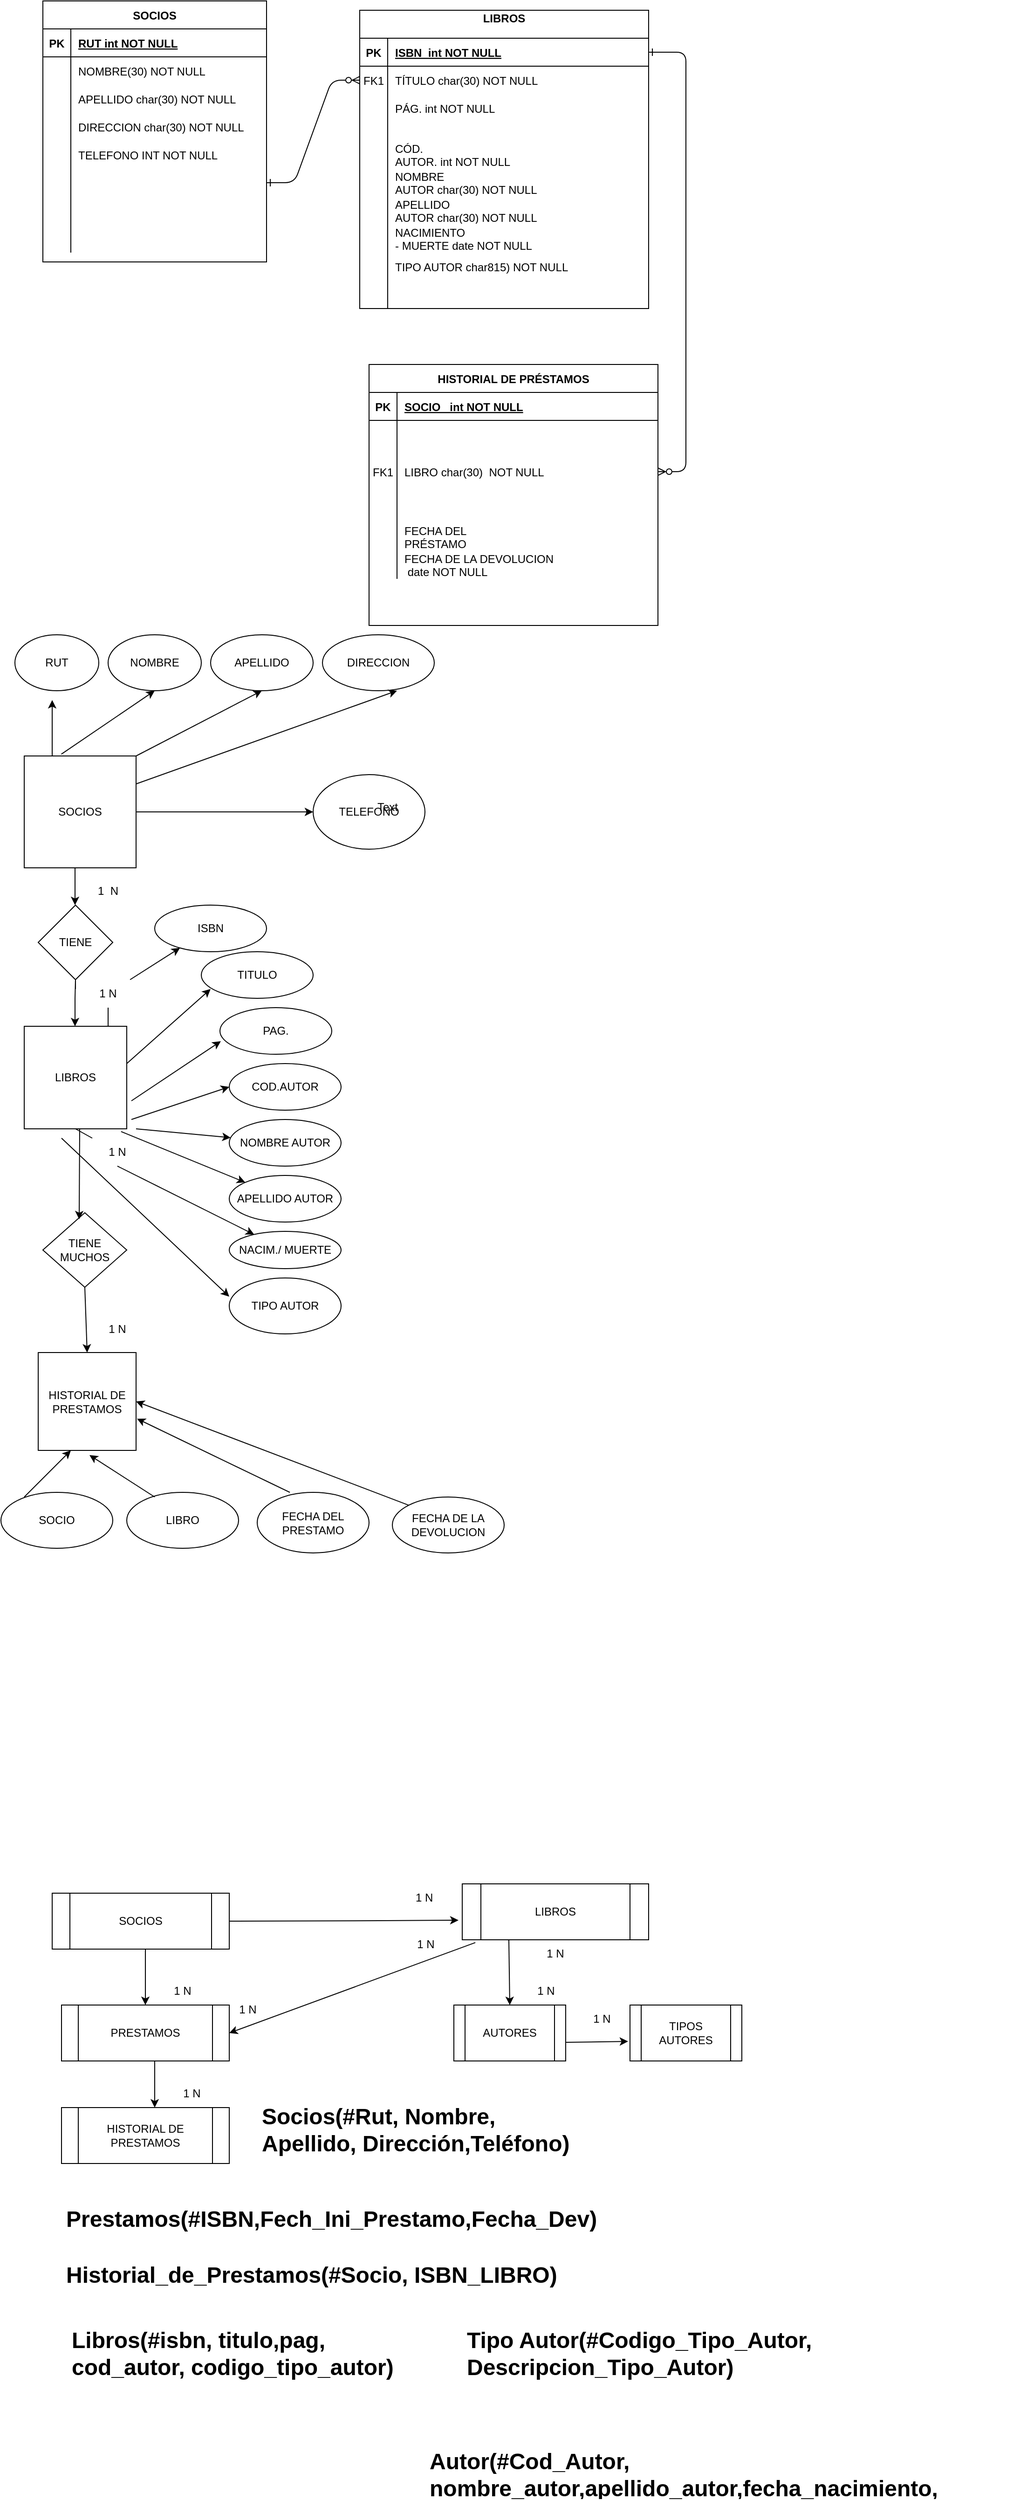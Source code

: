 <mxfile version="17.4.2" type="device"><diagram id="R2lEEEUBdFMjLlhIrx00" name="Page-1"><mxGraphModel dx="1543" dy="1863" grid="1" gridSize="10" guides="1" tooltips="1" connect="1" arrows="1" fold="1" page="1" pageScale="1" pageWidth="850" pageHeight="1100" math="0" shadow="0" extFonts="Permanent Marker^https://fonts.googleapis.com/css?family=Permanent+Marker"><root><mxCell id="0"/><mxCell id="1" parent="0"/><mxCell id="aOF4YIgBDBTHHLGX1aQ7-3" value="SOCIOS" style="whiteSpace=wrap;html=1;aspect=fixed;" parent="1" vertex="1"><mxGeometry x="30" y="740" width="120" height="120" as="geometry"/></mxCell><mxCell id="aOF4YIgBDBTHHLGX1aQ7-4" value="RUT" style="ellipse;whiteSpace=wrap;html=1;" parent="1" vertex="1"><mxGeometry x="20" y="610" width="90" height="60" as="geometry"/></mxCell><mxCell id="aOF4YIgBDBTHHLGX1aQ7-5" value="NOMBRE" style="ellipse;whiteSpace=wrap;html=1;" parent="1" vertex="1"><mxGeometry x="120" y="610" width="100" height="60" as="geometry"/></mxCell><mxCell id="aOF4YIgBDBTHHLGX1aQ7-6" value="APELLIDO" style="ellipse;whiteSpace=wrap;html=1;" parent="1" vertex="1"><mxGeometry x="230" y="610" width="110" height="60" as="geometry"/></mxCell><mxCell id="aOF4YIgBDBTHHLGX1aQ7-7" value="DIRECCION" style="ellipse;whiteSpace=wrap;html=1;" parent="1" vertex="1"><mxGeometry x="350" y="610" width="120" height="60" as="geometry"/></mxCell><mxCell id="aOF4YIgBDBTHHLGX1aQ7-9" value="" style="endArrow=classic;html=1;rounded=0;exitX=1;exitY=0.25;exitDx=0;exitDy=0;" parent="1" source="aOF4YIgBDBTHHLGX1aQ7-3" edge="1"><mxGeometry width="50" height="50" relative="1" as="geometry"><mxPoint x="300" y="790" as="sourcePoint"/><mxPoint x="430" y="670" as="targetPoint"/></mxGeometry></mxCell><mxCell id="aOF4YIgBDBTHHLGX1aQ7-15" value="" style="endArrow=classic;html=1;rounded=0;" parent="1" edge="1"><mxGeometry width="50" height="50" relative="1" as="geometry"><mxPoint x="60" y="740" as="sourcePoint"/><mxPoint x="60" y="680" as="targetPoint"/></mxGeometry></mxCell><mxCell id="aOF4YIgBDBTHHLGX1aQ7-17" value="" style="endArrow=classic;html=1;rounded=0;exitX=0.332;exitY=-0.016;exitDx=0;exitDy=0;exitPerimeter=0;" parent="1" source="aOF4YIgBDBTHHLGX1aQ7-3" edge="1"><mxGeometry width="50" height="50" relative="1" as="geometry"><mxPoint x="120" y="720" as="sourcePoint"/><mxPoint x="170" y="670" as="targetPoint"/></mxGeometry></mxCell><mxCell id="aOF4YIgBDBTHHLGX1aQ7-18" value="" style="endArrow=classic;html=1;rounded=0;entryX=0.5;entryY=1;entryDx=0;entryDy=0;exitX=1;exitY=0;exitDx=0;exitDy=0;" parent="1" source="aOF4YIgBDBTHHLGX1aQ7-3" target="aOF4YIgBDBTHHLGX1aQ7-6" edge="1"><mxGeometry width="50" height="50" relative="1" as="geometry"><mxPoint x="230" y="740" as="sourcePoint"/><mxPoint x="280" y="690" as="targetPoint"/></mxGeometry></mxCell><mxCell id="aOF4YIgBDBTHHLGX1aQ7-19" value="TELEFONO" style="ellipse;whiteSpace=wrap;html=1;" parent="1" vertex="1"><mxGeometry x="340" y="760" width="120" height="80" as="geometry"/></mxCell><mxCell id="aOF4YIgBDBTHHLGX1aQ7-20" value="" style="endArrow=classic;html=1;rounded=0;entryX=0;entryY=0.5;entryDx=0;entryDy=0;" parent="1" target="aOF4YIgBDBTHHLGX1aQ7-19" edge="1"><mxGeometry width="50" height="50" relative="1" as="geometry"><mxPoint x="150" y="800" as="sourcePoint"/><mxPoint x="200" y="750" as="targetPoint"/></mxGeometry></mxCell><mxCell id="aOF4YIgBDBTHHLGX1aQ7-21" value="LIBROS" style="whiteSpace=wrap;html=1;aspect=fixed;" parent="1" vertex="1"><mxGeometry x="30" y="1030" width="110" height="110" as="geometry"/></mxCell><mxCell id="aOF4YIgBDBTHHLGX1aQ7-30" value="ISBN" style="ellipse;whiteSpace=wrap;html=1;" parent="1" vertex="1"><mxGeometry x="170" y="900" width="120" height="50" as="geometry"/></mxCell><mxCell id="aOF4YIgBDBTHHLGX1aQ7-31" value="" style="endArrow=classic;html=1;rounded=0;startArrow=none;" parent="1" source="PlbvpCShUZhnyPVJOIJH-3" target="aOF4YIgBDBTHHLGX1aQ7-30" edge="1"><mxGeometry width="50" height="50" relative="1" as="geometry"><mxPoint x="120" y="1030" as="sourcePoint"/><mxPoint x="170" y="980" as="targetPoint"/></mxGeometry></mxCell><mxCell id="aOF4YIgBDBTHHLGX1aQ7-32" value="TITULO" style="ellipse;whiteSpace=wrap;html=1;" parent="1" vertex="1"><mxGeometry x="220" y="950" width="120" height="50" as="geometry"/></mxCell><mxCell id="aOF4YIgBDBTHHLGX1aQ7-36" value="" style="endArrow=classic;html=1;rounded=0;exitX=1;exitY=0.364;exitDx=0;exitDy=0;exitPerimeter=0;" parent="1" source="aOF4YIgBDBTHHLGX1aQ7-21" edge="1"><mxGeometry width="50" height="50" relative="1" as="geometry"><mxPoint x="150" y="1060" as="sourcePoint"/><mxPoint x="230" y="990" as="targetPoint"/></mxGeometry></mxCell><mxCell id="aOF4YIgBDBTHHLGX1aQ7-37" value="PAG." style="ellipse;whiteSpace=wrap;html=1;" parent="1" vertex="1"><mxGeometry x="240" y="1010" width="120" height="50" as="geometry"/></mxCell><mxCell id="aOF4YIgBDBTHHLGX1aQ7-39" value="" style="endArrow=classic;html=1;rounded=0;entryX=0.008;entryY=0.72;entryDx=0;entryDy=0;entryPerimeter=0;" parent="1" target="aOF4YIgBDBTHHLGX1aQ7-37" edge="1"><mxGeometry width="50" height="50" relative="1" as="geometry"><mxPoint x="145" y="1110" as="sourcePoint"/><mxPoint x="195" y="1060" as="targetPoint"/></mxGeometry></mxCell><mxCell id="aOF4YIgBDBTHHLGX1aQ7-40" value="COD.AUTOR" style="ellipse;whiteSpace=wrap;html=1;" parent="1" vertex="1"><mxGeometry x="250" y="1070" width="120" height="50" as="geometry"/></mxCell><mxCell id="aOF4YIgBDBTHHLGX1aQ7-41" value="" style="endArrow=classic;html=1;rounded=0;entryX=0;entryY=0.5;entryDx=0;entryDy=0;" parent="1" target="aOF4YIgBDBTHHLGX1aQ7-40" edge="1"><mxGeometry width="50" height="50" relative="1" as="geometry"><mxPoint x="145" y="1130" as="sourcePoint"/><mxPoint x="195" y="1080" as="targetPoint"/></mxGeometry></mxCell><mxCell id="aOF4YIgBDBTHHLGX1aQ7-42" value="NOMBRE AUTOR" style="ellipse;whiteSpace=wrap;html=1;" parent="1" vertex="1"><mxGeometry x="250" y="1130" width="120" height="50" as="geometry"/></mxCell><mxCell id="aOF4YIgBDBTHHLGX1aQ7-44" value="" style="endArrow=classic;html=1;rounded=0;" parent="1" target="aOF4YIgBDBTHHLGX1aQ7-42" edge="1"><mxGeometry width="50" height="50" relative="1" as="geometry"><mxPoint x="150" y="1140" as="sourcePoint"/><mxPoint x="225" y="1160" as="targetPoint"/></mxGeometry></mxCell><mxCell id="aOF4YIgBDBTHHLGX1aQ7-45" value="APELLIDO AUTOR" style="ellipse;whiteSpace=wrap;html=1;" parent="1" vertex="1"><mxGeometry x="250" y="1190" width="120" height="50" as="geometry"/></mxCell><mxCell id="aOF4YIgBDBTHHLGX1aQ7-46" value="NACIM./ MUERTE" style="ellipse;whiteSpace=wrap;html=1;" parent="1" vertex="1"><mxGeometry x="250" y="1250" width="120" height="40" as="geometry"/></mxCell><mxCell id="aOF4YIgBDBTHHLGX1aQ7-50" value="" style="endArrow=classic;html=1;rounded=0;exitX=0.5;exitY=1;exitDx=0;exitDy=0;startArrow=none;" parent="1" source="PlbvpCShUZhnyPVJOIJH-5" target="aOF4YIgBDBTHHLGX1aQ7-46" edge="1"><mxGeometry width="50" height="50" relative="1" as="geometry"><mxPoint x="80" y="1150" as="sourcePoint"/><mxPoint x="230" y="1240" as="targetPoint"/></mxGeometry></mxCell><mxCell id="aOF4YIgBDBTHHLGX1aQ7-51" value="HISTORIAL DE PRESTAMOS" style="whiteSpace=wrap;html=1;aspect=fixed;" parent="1" vertex="1"><mxGeometry x="45" y="1380" width="105" height="105" as="geometry"/></mxCell><mxCell id="aOF4YIgBDBTHHLGX1aQ7-52" value="SOCIO" style="ellipse;whiteSpace=wrap;html=1;" parent="1" vertex="1"><mxGeometry x="5" y="1530" width="120" height="60" as="geometry"/></mxCell><mxCell id="aOF4YIgBDBTHHLGX1aQ7-53" value="LIBRO" style="ellipse;whiteSpace=wrap;html=1;" parent="1" vertex="1"><mxGeometry x="140" y="1530" width="120" height="60" as="geometry"/></mxCell><mxCell id="aOF4YIgBDBTHHLGX1aQ7-54" value="FECHA DEL PRESTAMO" style="ellipse;whiteSpace=wrap;html=1;" parent="1" vertex="1"><mxGeometry x="280" y="1530" width="120" height="65" as="geometry"/></mxCell><mxCell id="aOF4YIgBDBTHHLGX1aQ7-55" value="FECHA DE LA DEVOLUCION" style="ellipse;whiteSpace=wrap;html=1;" parent="1" vertex="1"><mxGeometry x="425" y="1535" width="120" height="60" as="geometry"/></mxCell><mxCell id="aOF4YIgBDBTHHLGX1aQ7-56" value="" style="endArrow=classic;html=1;rounded=0;" parent="1" edge="1"><mxGeometry width="50" height="50" relative="1" as="geometry"><mxPoint x="30" y="1535" as="sourcePoint"/><mxPoint x="80" y="1485" as="targetPoint"/></mxGeometry></mxCell><mxCell id="aOF4YIgBDBTHHLGX1aQ7-57" value="" style="endArrow=classic;html=1;rounded=0;" parent="1" edge="1"><mxGeometry width="50" height="50" relative="1" as="geometry"><mxPoint x="170" y="1535" as="sourcePoint"/><mxPoint x="100" y="1490" as="targetPoint"/></mxGeometry></mxCell><mxCell id="aOF4YIgBDBTHHLGX1aQ7-58" value="" style="endArrow=classic;html=1;rounded=0;entryX=1.01;entryY=0.676;entryDx=0;entryDy=0;entryPerimeter=0;" parent="1" target="aOF4YIgBDBTHHLGX1aQ7-51" edge="1"><mxGeometry width="50" height="50" relative="1" as="geometry"><mxPoint x="315" y="1530" as="sourcePoint"/><mxPoint x="365" y="1480" as="targetPoint"/></mxGeometry></mxCell><mxCell id="aOF4YIgBDBTHHLGX1aQ7-59" value="" style="endArrow=classic;html=1;rounded=0;entryX=1;entryY=0.5;entryDx=0;entryDy=0;exitX=0;exitY=0;exitDx=0;exitDy=0;" parent="1" source="aOF4YIgBDBTHHLGX1aQ7-55" target="aOF4YIgBDBTHHLGX1aQ7-51" edge="1"><mxGeometry width="50" height="50" relative="1" as="geometry"><mxPoint x="400" y="1570" as="sourcePoint"/><mxPoint x="450" y="1520" as="targetPoint"/></mxGeometry></mxCell><mxCell id="aOF4YIgBDBTHHLGX1aQ7-64" value="" style="endArrow=classic;html=1;rounded=0;exitX=0.945;exitY=1.027;exitDx=0;exitDy=0;exitPerimeter=0;" parent="1" source="aOF4YIgBDBTHHLGX1aQ7-21" target="aOF4YIgBDBTHHLGX1aQ7-45" edge="1"><mxGeometry width="50" height="50" relative="1" as="geometry"><mxPoint x="400" y="1170" as="sourcePoint"/><mxPoint x="450" y="1120" as="targetPoint"/></mxGeometry></mxCell><mxCell id="aOF4YIgBDBTHHLGX1aQ7-65" value="TIPO AUTOR" style="ellipse;whiteSpace=wrap;html=1;" parent="1" vertex="1"><mxGeometry x="250" y="1300" width="120" height="60" as="geometry"/></mxCell><mxCell id="aOF4YIgBDBTHHLGX1aQ7-70" value="" style="endArrow=classic;html=1;rounded=0;entryX=0;entryY=0.333;entryDx=0;entryDy=0;entryPerimeter=0;" parent="1" target="aOF4YIgBDBTHHLGX1aQ7-65" edge="1"><mxGeometry width="50" height="50" relative="1" as="geometry"><mxPoint x="70" y="1150" as="sourcePoint"/><mxPoint x="95" y="1150" as="targetPoint"/></mxGeometry></mxCell><mxCell id="aOF4YIgBDBTHHLGX1aQ7-71" value="TIENE MUCHOS" style="rhombus;whiteSpace=wrap;html=1;" parent="1" vertex="1"><mxGeometry x="50" y="1230" width="90" height="80" as="geometry"/></mxCell><mxCell id="aOF4YIgBDBTHHLGX1aQ7-73" value="" style="endArrow=classic;html=1;rounded=0;entryX=0.5;entryY=0;entryDx=0;entryDy=0;exitX=0.5;exitY=1;exitDx=0;exitDy=0;" parent="1" source="aOF4YIgBDBTHHLGX1aQ7-71" target="aOF4YIgBDBTHHLGX1aQ7-51" edge="1"><mxGeometry width="50" height="50" relative="1" as="geometry"><mxPoint x="100" y="1310" as="sourcePoint"/><mxPoint x="100" y="1370" as="targetPoint"/></mxGeometry></mxCell><mxCell id="aOF4YIgBDBTHHLGX1aQ7-74" value="" style="endArrow=classic;html=1;rounded=0;entryX=0.433;entryY=0.088;entryDx=0;entryDy=0;entryPerimeter=0;" parent="1" target="aOF4YIgBDBTHHLGX1aQ7-71" edge="1"><mxGeometry width="50" height="50" relative="1" as="geometry"><mxPoint x="89.5" y="1140" as="sourcePoint"/><mxPoint x="90" y="1220" as="targetPoint"/></mxGeometry></mxCell><mxCell id="aOF4YIgBDBTHHLGX1aQ7-75" value="TIENE" style="rhombus;whiteSpace=wrap;html=1;" parent="1" vertex="1"><mxGeometry x="45" y="900" width="80" height="80" as="geometry"/></mxCell><mxCell id="aOF4YIgBDBTHHLGX1aQ7-76" value="" style="endArrow=classic;html=1;rounded=0;" parent="1" edge="1"><mxGeometry width="50" height="50" relative="1" as="geometry"><mxPoint x="84.5" y="860" as="sourcePoint"/><mxPoint x="84.5" y="900" as="targetPoint"/><Array as="points"/></mxGeometry></mxCell><mxCell id="aOF4YIgBDBTHHLGX1aQ7-77" value="" style="endArrow=classic;html=1;rounded=0;" parent="1" edge="1"><mxGeometry width="50" height="50" relative="1" as="geometry"><mxPoint x="85" y="990" as="sourcePoint"/><mxPoint x="84.5" y="1030" as="targetPoint"/><Array as="points"><mxPoint x="85" y="980"/><mxPoint x="84.5" y="1000"/></Array></mxGeometry></mxCell><mxCell id="aOF4YIgBDBTHHLGX1aQ7-152" value="" style="edgeStyle=entityRelationEdgeStyle;endArrow=ERzeroToMany;startArrow=ERone;endFill=1;startFill=0;exitX=1;exitY=0.5;exitDx=0;exitDy=0;" parent="1" source="aOF4YIgBDBTHHLGX1aQ7-214" target="aOF4YIgBDBTHHLGX1aQ7-158" edge="1"><mxGeometry width="100" height="100" relative="1" as="geometry"><mxPoint x="300" y="160" as="sourcePoint"/><mxPoint x="440" y="620" as="targetPoint"/></mxGeometry></mxCell><mxCell id="aOF4YIgBDBTHHLGX1aQ7-153" value="" style="edgeStyle=entityRelationEdgeStyle;endArrow=ERzeroToMany;startArrow=ERone;endFill=1;startFill=0;" parent="1" source="aOF4YIgBDBTHHLGX1aQ7-155" target="aOF4YIgBDBTHHLGX1aQ7-189" edge="1"><mxGeometry width="100" height="100" relative="1" as="geometry"><mxPoint x="400" y="180" as="sourcePoint"/><mxPoint x="460" y="205" as="targetPoint"/></mxGeometry></mxCell><mxCell id="aOF4YIgBDBTHHLGX1aQ7-154" value="LIBROS&#10;" style="shape=table;startSize=30;container=1;collapsible=1;childLayout=tableLayout;fixedRows=1;rowLines=0;fontStyle=1;align=center;resizeLast=1;" parent="1" vertex="1"><mxGeometry x="390" y="-60" width="310" height="320" as="geometry"/></mxCell><mxCell id="aOF4YIgBDBTHHLGX1aQ7-155" value="" style="shape=partialRectangle;collapsible=0;dropTarget=0;pointerEvents=0;fillColor=none;points=[[0,0.5],[1,0.5]];portConstraint=eastwest;top=0;left=0;right=0;bottom=1;" parent="aOF4YIgBDBTHHLGX1aQ7-154" vertex="1"><mxGeometry y="30" width="310" height="30" as="geometry"/></mxCell><mxCell id="aOF4YIgBDBTHHLGX1aQ7-156" value="PK" style="shape=partialRectangle;overflow=hidden;connectable=0;fillColor=none;top=0;left=0;bottom=0;right=0;fontStyle=1;" parent="aOF4YIgBDBTHHLGX1aQ7-155" vertex="1"><mxGeometry width="30" height="30" as="geometry"><mxRectangle width="30" height="30" as="alternateBounds"/></mxGeometry></mxCell><mxCell id="aOF4YIgBDBTHHLGX1aQ7-157" value="ISBN  int NOT NULL " style="shape=partialRectangle;overflow=hidden;connectable=0;fillColor=none;top=0;left=0;bottom=0;right=0;align=left;spacingLeft=6;fontStyle=5;" parent="aOF4YIgBDBTHHLGX1aQ7-155" vertex="1"><mxGeometry x="30" width="280" height="30" as="geometry"><mxRectangle width="280" height="30" as="alternateBounds"/></mxGeometry></mxCell><mxCell id="aOF4YIgBDBTHHLGX1aQ7-158" value="" style="shape=partialRectangle;collapsible=0;dropTarget=0;pointerEvents=0;fillColor=none;points=[[0,0.5],[1,0.5]];portConstraint=eastwest;top=0;left=0;right=0;bottom=0;" parent="aOF4YIgBDBTHHLGX1aQ7-154" vertex="1"><mxGeometry y="60" width="310" height="30" as="geometry"/></mxCell><mxCell id="aOF4YIgBDBTHHLGX1aQ7-159" value="FK1" style="shape=partialRectangle;overflow=hidden;connectable=0;fillColor=none;top=0;left=0;bottom=0;right=0;" parent="aOF4YIgBDBTHHLGX1aQ7-158" vertex="1"><mxGeometry width="30" height="30" as="geometry"><mxRectangle width="30" height="30" as="alternateBounds"/></mxGeometry></mxCell><mxCell id="aOF4YIgBDBTHHLGX1aQ7-160" value="TÍTULO char(30) NOT NULL" style="shape=partialRectangle;overflow=hidden;connectable=0;fillColor=none;top=0;left=0;bottom=0;right=0;align=left;spacingLeft=6;" parent="aOF4YIgBDBTHHLGX1aQ7-158" vertex="1"><mxGeometry x="30" width="280" height="30" as="geometry"><mxRectangle width="280" height="30" as="alternateBounds"/></mxGeometry></mxCell><mxCell id="aOF4YIgBDBTHHLGX1aQ7-161" value="" style="shape=partialRectangle;collapsible=0;dropTarget=0;pointerEvents=0;fillColor=none;points=[[0,0.5],[1,0.5]];portConstraint=eastwest;top=0;left=0;right=0;bottom=0;" parent="aOF4YIgBDBTHHLGX1aQ7-154" vertex="1"><mxGeometry y="90" width="310" height="30" as="geometry"/></mxCell><mxCell id="aOF4YIgBDBTHHLGX1aQ7-162" value="" style="shape=partialRectangle;overflow=hidden;connectable=0;fillColor=none;top=0;left=0;bottom=0;right=0;" parent="aOF4YIgBDBTHHLGX1aQ7-161" vertex="1"><mxGeometry width="30" height="30" as="geometry"><mxRectangle width="30" height="30" as="alternateBounds"/></mxGeometry></mxCell><mxCell id="aOF4YIgBDBTHHLGX1aQ7-163" value="PÁG. int NOT NULL" style="shape=partialRectangle;overflow=hidden;connectable=0;fillColor=none;top=0;left=0;bottom=0;right=0;align=left;spacingLeft=6;" parent="aOF4YIgBDBTHHLGX1aQ7-161" vertex="1"><mxGeometry x="30" width="280" height="30" as="geometry"><mxRectangle width="280" height="30" as="alternateBounds"/></mxGeometry></mxCell><mxCell id="aOF4YIgBDBTHHLGX1aQ7-164" value="" style="shape=partialRectangle;collapsible=0;dropTarget=0;pointerEvents=0;fillColor=none;points=[[0,0.5],[1,0.5]];portConstraint=eastwest;top=0;left=0;right=0;bottom=0;" parent="aOF4YIgBDBTHHLGX1aQ7-154" vertex="1"><mxGeometry y="120" width="310" height="20" as="geometry"/></mxCell><mxCell id="aOF4YIgBDBTHHLGX1aQ7-165" value="" style="shape=partialRectangle;overflow=hidden;connectable=0;fillColor=none;top=0;left=0;bottom=0;right=0;" parent="aOF4YIgBDBTHHLGX1aQ7-164" vertex="1"><mxGeometry width="30" height="20" as="geometry"><mxRectangle width="30" height="20" as="alternateBounds"/></mxGeometry></mxCell><mxCell id="aOF4YIgBDBTHHLGX1aQ7-166" value="" style="shape=partialRectangle;overflow=hidden;connectable=0;fillColor=none;top=0;left=0;bottom=0;right=0;align=left;spacingLeft=6;" parent="aOF4YIgBDBTHHLGX1aQ7-164" vertex="1"><mxGeometry x="30" width="280" height="20" as="geometry"><mxRectangle width="280" height="20" as="alternateBounds"/></mxGeometry></mxCell><mxCell id="aOF4YIgBDBTHHLGX1aQ7-167" value="" style="shape=partialRectangle;collapsible=0;dropTarget=0;pointerEvents=0;fillColor=none;points=[[0,0.5],[1,0.5]];portConstraint=eastwest;top=0;left=0;right=0;bottom=0;" parent="aOF4YIgBDBTHHLGX1aQ7-154" vertex="1"><mxGeometry y="140" width="310" height="30" as="geometry"/></mxCell><mxCell id="aOF4YIgBDBTHHLGX1aQ7-168" value="" style="shape=partialRectangle;overflow=hidden;connectable=0;fillColor=none;top=0;left=0;bottom=0;right=0;" parent="aOF4YIgBDBTHHLGX1aQ7-167" vertex="1"><mxGeometry width="30" height="30" as="geometry"><mxRectangle width="30" height="30" as="alternateBounds"/></mxGeometry></mxCell><mxCell id="aOF4YIgBDBTHHLGX1aQ7-169" value="CÓD.&#10;AUTOR. int NOT NULL" style="shape=partialRectangle;overflow=hidden;connectable=0;fillColor=none;top=0;left=0;bottom=0;right=0;align=left;spacingLeft=6;" parent="aOF4YIgBDBTHHLGX1aQ7-167" vertex="1"><mxGeometry x="30" width="280" height="30" as="geometry"><mxRectangle width="280" height="30" as="alternateBounds"/></mxGeometry></mxCell><mxCell id="aOF4YIgBDBTHHLGX1aQ7-170" value="" style="shape=partialRectangle;collapsible=0;dropTarget=0;pointerEvents=0;fillColor=none;points=[[0,0.5],[1,0.5]];portConstraint=eastwest;top=0;left=0;right=0;bottom=0;" parent="aOF4YIgBDBTHHLGX1aQ7-154" vertex="1"><mxGeometry y="170" width="310" height="30" as="geometry"/></mxCell><mxCell id="aOF4YIgBDBTHHLGX1aQ7-171" value="" style="shape=partialRectangle;overflow=hidden;connectable=0;fillColor=none;top=0;left=0;bottom=0;right=0;" parent="aOF4YIgBDBTHHLGX1aQ7-170" vertex="1"><mxGeometry width="30" height="30" as="geometry"><mxRectangle width="30" height="30" as="alternateBounds"/></mxGeometry></mxCell><mxCell id="aOF4YIgBDBTHHLGX1aQ7-172" value="NOMBRE&#10;AUTOR char(30) NOT NULL" style="shape=partialRectangle;overflow=hidden;connectable=0;fillColor=none;top=0;left=0;bottom=0;right=0;align=left;spacingLeft=6;" parent="aOF4YIgBDBTHHLGX1aQ7-170" vertex="1"><mxGeometry x="30" width="280" height="30" as="geometry"><mxRectangle width="280" height="30" as="alternateBounds"/></mxGeometry></mxCell><mxCell id="aOF4YIgBDBTHHLGX1aQ7-173" value="" style="shape=partialRectangle;collapsible=0;dropTarget=0;pointerEvents=0;fillColor=none;points=[[0,0.5],[1,0.5]];portConstraint=eastwest;top=0;left=0;right=0;bottom=0;" parent="aOF4YIgBDBTHHLGX1aQ7-154" vertex="1"><mxGeometry y="200" width="310" height="30" as="geometry"/></mxCell><mxCell id="aOF4YIgBDBTHHLGX1aQ7-174" value="" style="shape=partialRectangle;overflow=hidden;connectable=0;fillColor=none;top=0;left=0;bottom=0;right=0;" parent="aOF4YIgBDBTHHLGX1aQ7-173" vertex="1"><mxGeometry width="30" height="30" as="geometry"><mxRectangle width="30" height="30" as="alternateBounds"/></mxGeometry></mxCell><mxCell id="aOF4YIgBDBTHHLGX1aQ7-175" value="APELLIDO&#10;AUTOR char(30) NOT NULL" style="shape=partialRectangle;overflow=hidden;connectable=0;fillColor=none;top=0;left=0;bottom=0;right=0;align=left;spacingLeft=6;" parent="aOF4YIgBDBTHHLGX1aQ7-173" vertex="1"><mxGeometry x="30" width="280" height="30" as="geometry"><mxRectangle width="280" height="30" as="alternateBounds"/></mxGeometry></mxCell><mxCell id="aOF4YIgBDBTHHLGX1aQ7-176" value="" style="shape=partialRectangle;collapsible=0;dropTarget=0;pointerEvents=0;fillColor=none;points=[[0,0.5],[1,0.5]];portConstraint=eastwest;top=0;left=0;right=0;bottom=0;" parent="aOF4YIgBDBTHHLGX1aQ7-154" vertex="1"><mxGeometry y="230" width="310" height="30" as="geometry"/></mxCell><mxCell id="aOF4YIgBDBTHHLGX1aQ7-177" value="" style="shape=partialRectangle;overflow=hidden;connectable=0;fillColor=none;top=0;left=0;bottom=0;right=0;" parent="aOF4YIgBDBTHHLGX1aQ7-176" vertex="1"><mxGeometry width="30" height="30" as="geometry"><mxRectangle width="30" height="30" as="alternateBounds"/></mxGeometry></mxCell><mxCell id="aOF4YIgBDBTHHLGX1aQ7-178" value="NACIMIENTO&#10;- MUERTE date NOT NULL" style="shape=partialRectangle;overflow=hidden;connectable=0;fillColor=none;top=0;left=0;bottom=0;right=0;align=left;spacingLeft=6;" parent="aOF4YIgBDBTHHLGX1aQ7-176" vertex="1"><mxGeometry x="30" width="280" height="30" as="geometry"><mxRectangle width="280" height="30" as="alternateBounds"/></mxGeometry></mxCell><mxCell id="aOF4YIgBDBTHHLGX1aQ7-179" value="" style="shape=partialRectangle;collapsible=0;dropTarget=0;pointerEvents=0;fillColor=none;points=[[0,0.5],[1,0.5]];portConstraint=eastwest;top=0;left=0;right=0;bottom=0;" parent="aOF4YIgBDBTHHLGX1aQ7-154" vertex="1"><mxGeometry y="260" width="310" height="30" as="geometry"/></mxCell><mxCell id="aOF4YIgBDBTHHLGX1aQ7-180" value="" style="shape=partialRectangle;overflow=hidden;connectable=0;fillColor=none;top=0;left=0;bottom=0;right=0;" parent="aOF4YIgBDBTHHLGX1aQ7-179" vertex="1"><mxGeometry width="30" height="30" as="geometry"><mxRectangle width="30" height="30" as="alternateBounds"/></mxGeometry></mxCell><mxCell id="aOF4YIgBDBTHHLGX1aQ7-181" value="TIPO AUTOR char815) NOT NULL" style="shape=partialRectangle;overflow=hidden;connectable=0;fillColor=none;top=0;left=0;bottom=0;right=0;align=left;spacingLeft=6;" parent="aOF4YIgBDBTHHLGX1aQ7-179" vertex="1"><mxGeometry x="30" width="280" height="30" as="geometry"><mxRectangle width="280" height="30" as="alternateBounds"/></mxGeometry></mxCell><mxCell id="aOF4YIgBDBTHHLGX1aQ7-182" value="" style="shape=partialRectangle;collapsible=0;dropTarget=0;pointerEvents=0;fillColor=none;points=[[0,0.5],[1,0.5]];portConstraint=eastwest;top=0;left=0;right=0;bottom=0;" parent="aOF4YIgBDBTHHLGX1aQ7-154" vertex="1"><mxGeometry y="290" width="310" height="30" as="geometry"/></mxCell><mxCell id="aOF4YIgBDBTHHLGX1aQ7-183" value="" style="shape=partialRectangle;overflow=hidden;connectable=0;fillColor=none;top=0;left=0;bottom=0;right=0;" parent="aOF4YIgBDBTHHLGX1aQ7-182" vertex="1"><mxGeometry width="30" height="30" as="geometry"><mxRectangle width="30" height="30" as="alternateBounds"/></mxGeometry></mxCell><mxCell id="aOF4YIgBDBTHHLGX1aQ7-184" value="" style="shape=partialRectangle;overflow=hidden;connectable=0;fillColor=none;top=0;left=0;bottom=0;right=0;align=left;spacingLeft=6;" parent="aOF4YIgBDBTHHLGX1aQ7-182" vertex="1"><mxGeometry x="30" width="280" height="30" as="geometry"><mxRectangle width="280" height="30" as="alternateBounds"/></mxGeometry></mxCell><mxCell id="aOF4YIgBDBTHHLGX1aQ7-185" value="HISTORIAL DE PRÉSTAMOS" style="shape=table;startSize=30;container=1;collapsible=1;childLayout=tableLayout;fixedRows=1;rowLines=0;fontStyle=1;align=center;resizeLast=1;" parent="1" vertex="1"><mxGeometry x="400" y="320" width="310" height="280" as="geometry"/></mxCell><mxCell id="aOF4YIgBDBTHHLGX1aQ7-186" value="" style="shape=partialRectangle;collapsible=0;dropTarget=0;pointerEvents=0;fillColor=none;points=[[0,0.5],[1,0.5]];portConstraint=eastwest;top=0;left=0;right=0;bottom=1;" parent="aOF4YIgBDBTHHLGX1aQ7-185" vertex="1"><mxGeometry y="30" width="310" height="30" as="geometry"/></mxCell><mxCell id="aOF4YIgBDBTHHLGX1aQ7-187" value="PK" style="shape=partialRectangle;overflow=hidden;connectable=0;fillColor=none;top=0;left=0;bottom=0;right=0;fontStyle=1;" parent="aOF4YIgBDBTHHLGX1aQ7-186" vertex="1"><mxGeometry width="30" height="30" as="geometry"><mxRectangle width="30" height="30" as="alternateBounds"/></mxGeometry></mxCell><mxCell id="aOF4YIgBDBTHHLGX1aQ7-188" value="SOCIO   int NOT NULL " style="shape=partialRectangle;overflow=hidden;connectable=0;fillColor=none;top=0;left=0;bottom=0;right=0;align=left;spacingLeft=6;fontStyle=5;" parent="aOF4YIgBDBTHHLGX1aQ7-186" vertex="1"><mxGeometry x="30" width="280" height="30" as="geometry"><mxRectangle width="280" height="30" as="alternateBounds"/></mxGeometry></mxCell><mxCell id="aOF4YIgBDBTHHLGX1aQ7-189" value="" style="shape=partialRectangle;collapsible=0;dropTarget=0;pointerEvents=0;fillColor=none;points=[[0,0.5],[1,0.5]];portConstraint=eastwest;top=0;left=0;right=0;bottom=0;" parent="aOF4YIgBDBTHHLGX1aQ7-185" vertex="1"><mxGeometry y="60" width="310" height="110" as="geometry"/></mxCell><mxCell id="aOF4YIgBDBTHHLGX1aQ7-190" value="FK1" style="shape=partialRectangle;overflow=hidden;connectable=0;fillColor=none;top=0;left=0;bottom=0;right=0;" parent="aOF4YIgBDBTHHLGX1aQ7-189" vertex="1"><mxGeometry width="30" height="110" as="geometry"><mxRectangle width="30" height="110" as="alternateBounds"/></mxGeometry></mxCell><mxCell id="aOF4YIgBDBTHHLGX1aQ7-191" value="LIBRO char(30)  NOT NULL" style="shape=partialRectangle;overflow=hidden;connectable=0;fillColor=none;top=0;left=0;bottom=0;right=0;align=left;spacingLeft=6;" parent="aOF4YIgBDBTHHLGX1aQ7-189" vertex="1"><mxGeometry x="30" width="280" height="110" as="geometry"><mxRectangle width="280" height="110" as="alternateBounds"/></mxGeometry></mxCell><mxCell id="aOF4YIgBDBTHHLGX1aQ7-192" value="" style="shape=partialRectangle;collapsible=0;dropTarget=0;pointerEvents=0;fillColor=none;points=[[0,0.5],[1,0.5]];portConstraint=eastwest;top=0;left=0;right=0;bottom=0;" parent="aOF4YIgBDBTHHLGX1aQ7-185" vertex="1"><mxGeometry y="170" width="310" height="30" as="geometry"/></mxCell><mxCell id="aOF4YIgBDBTHHLGX1aQ7-193" value="" style="shape=partialRectangle;overflow=hidden;connectable=0;fillColor=none;top=0;left=0;bottom=0;right=0;" parent="aOF4YIgBDBTHHLGX1aQ7-192" vertex="1"><mxGeometry width="30" height="30" as="geometry"><mxRectangle width="30" height="30" as="alternateBounds"/></mxGeometry></mxCell><mxCell id="aOF4YIgBDBTHHLGX1aQ7-194" value="FECHA DEL&#10;PRÉSTAMO&#10; date NOT NULL" style="shape=partialRectangle;overflow=hidden;connectable=0;fillColor=none;top=0;left=0;bottom=0;right=0;align=left;spacingLeft=6;" parent="aOF4YIgBDBTHHLGX1aQ7-192" vertex="1"><mxGeometry x="30" width="280" height="30" as="geometry"><mxRectangle width="280" height="30" as="alternateBounds"/></mxGeometry></mxCell><mxCell id="aOF4YIgBDBTHHLGX1aQ7-195" value="" style="shape=partialRectangle;collapsible=0;dropTarget=0;pointerEvents=0;fillColor=none;points=[[0,0.5],[1,0.5]];portConstraint=eastwest;top=0;left=0;right=0;bottom=0;" parent="aOF4YIgBDBTHHLGX1aQ7-185" vertex="1"><mxGeometry y="200" width="310" height="30" as="geometry"/></mxCell><mxCell id="aOF4YIgBDBTHHLGX1aQ7-196" value="" style="shape=partialRectangle;overflow=hidden;connectable=0;fillColor=none;top=0;left=0;bottom=0;right=0;" parent="aOF4YIgBDBTHHLGX1aQ7-195" vertex="1"><mxGeometry width="30" height="30" as="geometry"><mxRectangle width="30" height="30" as="alternateBounds"/></mxGeometry></mxCell><mxCell id="aOF4YIgBDBTHHLGX1aQ7-197" value="FECHA DE LA DEVOLUCION&#10; date NOT NULL" style="shape=partialRectangle;overflow=hidden;connectable=0;fillColor=none;top=0;left=0;bottom=0;right=0;align=left;spacingLeft=6;" parent="aOF4YIgBDBTHHLGX1aQ7-195" vertex="1"><mxGeometry x="30" width="280" height="30" as="geometry"><mxRectangle width="280" height="30" as="alternateBounds"/></mxGeometry></mxCell><mxCell id="aOF4YIgBDBTHHLGX1aQ7-198" value="SOCIOS" style="shape=table;startSize=30;container=1;collapsible=1;childLayout=tableLayout;fixedRows=1;rowLines=0;fontStyle=1;align=center;resizeLast=1;" parent="1" vertex="1"><mxGeometry x="50" y="-70" width="240" height="280" as="geometry"/></mxCell><mxCell id="aOF4YIgBDBTHHLGX1aQ7-199" value="" style="shape=partialRectangle;collapsible=0;dropTarget=0;pointerEvents=0;fillColor=none;points=[[0,0.5],[1,0.5]];portConstraint=eastwest;top=0;left=0;right=0;bottom=1;" parent="aOF4YIgBDBTHHLGX1aQ7-198" vertex="1"><mxGeometry y="30" width="240" height="30" as="geometry"/></mxCell><mxCell id="aOF4YIgBDBTHHLGX1aQ7-200" value="PK" style="shape=partialRectangle;overflow=hidden;connectable=0;fillColor=none;top=0;left=0;bottom=0;right=0;fontStyle=1;" parent="aOF4YIgBDBTHHLGX1aQ7-199" vertex="1"><mxGeometry width="30" height="30" as="geometry"><mxRectangle width="30" height="30" as="alternateBounds"/></mxGeometry></mxCell><mxCell id="aOF4YIgBDBTHHLGX1aQ7-201" value="RUT int NOT NULL " style="shape=partialRectangle;overflow=hidden;connectable=0;fillColor=none;top=0;left=0;bottom=0;right=0;align=left;spacingLeft=6;fontStyle=5;" parent="aOF4YIgBDBTHHLGX1aQ7-199" vertex="1"><mxGeometry x="30" width="210" height="30" as="geometry"><mxRectangle width="210" height="30" as="alternateBounds"/></mxGeometry></mxCell><mxCell id="aOF4YIgBDBTHHLGX1aQ7-202" value="" style="shape=partialRectangle;collapsible=0;dropTarget=0;pointerEvents=0;fillColor=none;points=[[0,0.5],[1,0.5]];portConstraint=eastwest;top=0;left=0;right=0;bottom=0;" parent="aOF4YIgBDBTHHLGX1aQ7-198" vertex="1"><mxGeometry y="60" width="240" height="30" as="geometry"/></mxCell><mxCell id="aOF4YIgBDBTHHLGX1aQ7-203" value="" style="shape=partialRectangle;overflow=hidden;connectable=0;fillColor=none;top=0;left=0;bottom=0;right=0;" parent="aOF4YIgBDBTHHLGX1aQ7-202" vertex="1"><mxGeometry width="30" height="30" as="geometry"><mxRectangle width="30" height="30" as="alternateBounds"/></mxGeometry></mxCell><mxCell id="aOF4YIgBDBTHHLGX1aQ7-204" value="NOMBRE(30) NOT NULL" style="shape=partialRectangle;overflow=hidden;connectable=0;fillColor=none;top=0;left=0;bottom=0;right=0;align=left;spacingLeft=6;" parent="aOF4YIgBDBTHHLGX1aQ7-202" vertex="1"><mxGeometry x="30" width="210" height="30" as="geometry"><mxRectangle width="210" height="30" as="alternateBounds"/></mxGeometry></mxCell><mxCell id="aOF4YIgBDBTHHLGX1aQ7-205" value="" style="shape=partialRectangle;collapsible=0;dropTarget=0;pointerEvents=0;fillColor=none;points=[[0,0.5],[1,0.5]];portConstraint=eastwest;top=0;left=0;right=0;bottom=0;" parent="aOF4YIgBDBTHHLGX1aQ7-198" vertex="1"><mxGeometry y="90" width="240" height="30" as="geometry"/></mxCell><mxCell id="aOF4YIgBDBTHHLGX1aQ7-206" value="" style="shape=partialRectangle;overflow=hidden;connectable=0;fillColor=none;top=0;left=0;bottom=0;right=0;" parent="aOF4YIgBDBTHHLGX1aQ7-205" vertex="1"><mxGeometry width="30" height="30" as="geometry"><mxRectangle width="30" height="30" as="alternateBounds"/></mxGeometry></mxCell><mxCell id="aOF4YIgBDBTHHLGX1aQ7-207" value="APELLIDO char(30) NOT NULL" style="shape=partialRectangle;overflow=hidden;connectable=0;fillColor=none;top=0;left=0;bottom=0;right=0;align=left;spacingLeft=6;" parent="aOF4YIgBDBTHHLGX1aQ7-205" vertex="1"><mxGeometry x="30" width="210" height="30" as="geometry"><mxRectangle width="210" height="30" as="alternateBounds"/></mxGeometry></mxCell><mxCell id="aOF4YIgBDBTHHLGX1aQ7-208" value="" style="shape=partialRectangle;collapsible=0;dropTarget=0;pointerEvents=0;fillColor=none;points=[[0,0.5],[1,0.5]];portConstraint=eastwest;top=0;left=0;right=0;bottom=0;" parent="aOF4YIgBDBTHHLGX1aQ7-198" vertex="1"><mxGeometry y="120" width="240" height="30" as="geometry"/></mxCell><mxCell id="aOF4YIgBDBTHHLGX1aQ7-209" value="" style="shape=partialRectangle;overflow=hidden;connectable=0;fillColor=none;top=0;left=0;bottom=0;right=0;" parent="aOF4YIgBDBTHHLGX1aQ7-208" vertex="1"><mxGeometry width="30" height="30" as="geometry"><mxRectangle width="30" height="30" as="alternateBounds"/></mxGeometry></mxCell><mxCell id="aOF4YIgBDBTHHLGX1aQ7-210" value="DIRECCION char(30) NOT NULL" style="shape=partialRectangle;overflow=hidden;connectable=0;fillColor=none;top=0;left=0;bottom=0;right=0;align=left;spacingLeft=6;" parent="aOF4YIgBDBTHHLGX1aQ7-208" vertex="1"><mxGeometry x="30" width="210" height="30" as="geometry"><mxRectangle width="210" height="30" as="alternateBounds"/></mxGeometry></mxCell><mxCell id="aOF4YIgBDBTHHLGX1aQ7-211" value="" style="shape=partialRectangle;collapsible=0;dropTarget=0;pointerEvents=0;fillColor=none;points=[[0,0.5],[1,0.5]];portConstraint=eastwest;top=0;left=0;right=0;bottom=0;" parent="aOF4YIgBDBTHHLGX1aQ7-198" vertex="1"><mxGeometry y="150" width="240" height="30" as="geometry"/></mxCell><mxCell id="aOF4YIgBDBTHHLGX1aQ7-212" value="" style="shape=partialRectangle;overflow=hidden;connectable=0;fillColor=none;top=0;left=0;bottom=0;right=0;" parent="aOF4YIgBDBTHHLGX1aQ7-211" vertex="1"><mxGeometry width="30" height="30" as="geometry"><mxRectangle width="30" height="30" as="alternateBounds"/></mxGeometry></mxCell><mxCell id="aOF4YIgBDBTHHLGX1aQ7-213" value="TELEFONO INT NOT NULL" style="shape=partialRectangle;overflow=hidden;connectable=0;fillColor=none;top=0;left=0;bottom=0;right=0;align=left;spacingLeft=6;" parent="aOF4YIgBDBTHHLGX1aQ7-211" vertex="1"><mxGeometry x="30" width="210" height="30" as="geometry"><mxRectangle width="210" height="30" as="alternateBounds"/></mxGeometry></mxCell><mxCell id="aOF4YIgBDBTHHLGX1aQ7-214" value="" style="shape=partialRectangle;collapsible=0;dropTarget=0;pointerEvents=0;fillColor=none;points=[[0,0.5],[1,0.5]];portConstraint=eastwest;top=0;left=0;right=0;bottom=0;" parent="aOF4YIgBDBTHHLGX1aQ7-198" vertex="1"><mxGeometry y="180" width="240" height="30" as="geometry"/></mxCell><mxCell id="aOF4YIgBDBTHHLGX1aQ7-215" value="" style="shape=partialRectangle;overflow=hidden;connectable=0;fillColor=none;top=0;left=0;bottom=0;right=0;" parent="aOF4YIgBDBTHHLGX1aQ7-214" vertex="1"><mxGeometry width="30" height="30" as="geometry"><mxRectangle width="30" height="30" as="alternateBounds"/></mxGeometry></mxCell><mxCell id="aOF4YIgBDBTHHLGX1aQ7-216" value="" style="shape=partialRectangle;overflow=hidden;connectable=0;fillColor=none;top=0;left=0;bottom=0;right=0;align=left;spacingLeft=6;" parent="aOF4YIgBDBTHHLGX1aQ7-214" vertex="1"><mxGeometry x="30" width="210" height="30" as="geometry"><mxRectangle width="210" height="30" as="alternateBounds"/></mxGeometry></mxCell><mxCell id="aOF4YIgBDBTHHLGX1aQ7-217" value="" style="shape=partialRectangle;collapsible=0;dropTarget=0;pointerEvents=0;fillColor=none;points=[[0,0.5],[1,0.5]];portConstraint=eastwest;top=0;left=0;right=0;bottom=0;" parent="aOF4YIgBDBTHHLGX1aQ7-198" vertex="1"><mxGeometry y="210" width="240" height="30" as="geometry"/></mxCell><mxCell id="aOF4YIgBDBTHHLGX1aQ7-218" value="" style="shape=partialRectangle;overflow=hidden;connectable=0;fillColor=none;top=0;left=0;bottom=0;right=0;" parent="aOF4YIgBDBTHHLGX1aQ7-217" vertex="1"><mxGeometry width="30" height="30" as="geometry"><mxRectangle width="30" height="30" as="alternateBounds"/></mxGeometry></mxCell><mxCell id="aOF4YIgBDBTHHLGX1aQ7-219" value="" style="shape=partialRectangle;overflow=hidden;connectable=0;fillColor=none;top=0;left=0;bottom=0;right=0;align=left;spacingLeft=6;" parent="aOF4YIgBDBTHHLGX1aQ7-217" vertex="1"><mxGeometry x="30" width="210" height="30" as="geometry"><mxRectangle width="210" height="30" as="alternateBounds"/></mxGeometry></mxCell><mxCell id="aOF4YIgBDBTHHLGX1aQ7-220" value="" style="shape=partialRectangle;collapsible=0;dropTarget=0;pointerEvents=0;fillColor=none;points=[[0,0.5],[1,0.5]];portConstraint=eastwest;top=0;left=0;right=0;bottom=0;" parent="aOF4YIgBDBTHHLGX1aQ7-198" vertex="1"><mxGeometry y="240" width="240" height="30" as="geometry"/></mxCell><mxCell id="aOF4YIgBDBTHHLGX1aQ7-221" value="" style="shape=partialRectangle;overflow=hidden;connectable=0;fillColor=none;top=0;left=0;bottom=0;right=0;" parent="aOF4YIgBDBTHHLGX1aQ7-220" vertex="1"><mxGeometry width="30" height="30" as="geometry"><mxRectangle width="30" height="30" as="alternateBounds"/></mxGeometry></mxCell><mxCell id="aOF4YIgBDBTHHLGX1aQ7-222" value="" style="shape=partialRectangle;overflow=hidden;connectable=0;fillColor=none;top=0;left=0;bottom=0;right=0;align=left;spacingLeft=6;" parent="aOF4YIgBDBTHHLGX1aQ7-220" vertex="1"><mxGeometry x="30" width="210" height="30" as="geometry"><mxRectangle width="210" height="30" as="alternateBounds"/></mxGeometry></mxCell><mxCell id="PlbvpCShUZhnyPVJOIJH-1" value="1&amp;nbsp; N" style="text;html=1;strokeColor=none;fillColor=none;align=center;verticalAlign=middle;whiteSpace=wrap;rounded=0;" parent="1" vertex="1"><mxGeometry x="90" y="870" width="60" height="30" as="geometry"/></mxCell><mxCell id="PlbvpCShUZhnyPVJOIJH-2" value="Text" style="text;html=1;strokeColor=none;fillColor=none;align=center;verticalAlign=middle;whiteSpace=wrap;rounded=0;" parent="1" vertex="1"><mxGeometry x="390" y="780" width="60" height="30" as="geometry"/></mxCell><mxCell id="PlbvpCShUZhnyPVJOIJH-3" value="1 N" style="text;html=1;strokeColor=none;fillColor=none;align=center;verticalAlign=middle;whiteSpace=wrap;rounded=0;" parent="1" vertex="1"><mxGeometry x="90" y="980" width="60" height="30" as="geometry"/></mxCell><mxCell id="PlbvpCShUZhnyPVJOIJH-4" value="" style="endArrow=none;html=1;rounded=0;" parent="1" target="PlbvpCShUZhnyPVJOIJH-3" edge="1"><mxGeometry width="50" height="50" relative="1" as="geometry"><mxPoint x="120" y="1030" as="sourcePoint"/><mxPoint x="205.997" y="947.912" as="targetPoint"/></mxGeometry></mxCell><mxCell id="PlbvpCShUZhnyPVJOIJH-5" value="1 N" style="text;html=1;strokeColor=none;fillColor=none;align=center;verticalAlign=middle;whiteSpace=wrap;rounded=0;" parent="1" vertex="1"><mxGeometry x="100" y="1150" width="60" height="30" as="geometry"/></mxCell><mxCell id="PlbvpCShUZhnyPVJOIJH-6" value="" style="endArrow=none;html=1;rounded=0;exitX=0.5;exitY=1;exitDx=0;exitDy=0;" parent="1" source="aOF4YIgBDBTHHLGX1aQ7-21" target="PlbvpCShUZhnyPVJOIJH-5" edge="1"><mxGeometry width="50" height="50" relative="1" as="geometry"><mxPoint x="85" y="1140" as="sourcePoint"/><mxPoint x="280.017" y="1252.676" as="targetPoint"/></mxGeometry></mxCell><mxCell id="PlbvpCShUZhnyPVJOIJH-7" value="1 N" style="text;html=1;strokeColor=none;fillColor=none;align=center;verticalAlign=middle;whiteSpace=wrap;rounded=0;" parent="1" vertex="1"><mxGeometry x="100" y="1340" width="60" height="30" as="geometry"/></mxCell><mxCell id="EspPZIkWvd4dJI8j9M3D-1" value="&lt;h1&gt;Libros(#isbn, titulo,pag, cod_autor, codigo_tipo_autor)&lt;/h1&gt;" style="text;html=1;strokeColor=none;fillColor=none;spacing=5;spacingTop=-20;whiteSpace=wrap;overflow=hidden;rounded=0;" parent="1" vertex="1"><mxGeometry x="76" y="2420" width="394" height="80" as="geometry"/></mxCell><mxCell id="EspPZIkWvd4dJI8j9M3D-2" value="&lt;h1&gt;Socios(#Rut, Nombre, Apellido, Dirección,Teléfono)&lt;/h1&gt;&lt;br&gt;&lt;p&gt;&lt;br&gt;&lt;/p&gt;" style="text;html=1;strokeColor=none;fillColor=none;spacing=5;spacingTop=-20;whiteSpace=wrap;overflow=hidden;rounded=0;" parent="1" vertex="1"><mxGeometry x="280" y="2180" width="362" height="80" as="geometry"/></mxCell><mxCell id="EspPZIkWvd4dJI8j9M3D-3" value="&lt;h1&gt;Autor(#Cod_Autor, nombre_autor,apellido_autor,fecha_nacimiento, fecha_muerte)&lt;/h1&gt;&lt;p&gt;#Cod_Autor, Nombre_Autor, Apellido_Autor, Fecha Nacimiento, Fecha Muerte)&lt;/p&gt;&lt;p&gt;&lt;br&gt;&lt;/p&gt;" style="text;html=1;strokeColor=none;fillColor=none;spacing=5;spacingTop=-20;whiteSpace=wrap;overflow=hidden;rounded=0;" parent="1" vertex="1"><mxGeometry x="460" y="2550" width="645" height="60" as="geometry"/></mxCell><mxCell id="EspPZIkWvd4dJI8j9M3D-4" value="&lt;h1&gt;Tipo Autor(#Codigo_Tipo_Autor, Descripcion_Tipo_Autor)&lt;/h1&gt;" style="text;html=1;strokeColor=none;fillColor=none;spacing=5;spacingTop=-20;whiteSpace=wrap;overflow=hidden;rounded=0;" parent="1" vertex="1"><mxGeometry x="500" y="2420" width="535" height="70" as="geometry"/></mxCell><mxCell id="EspPZIkWvd4dJI8j9M3D-5" value="&lt;h1&gt;Historial_de_Prestamos(#Socio, ISBN_LIBRO)&lt;/h1&gt;" style="text;html=1;strokeColor=none;fillColor=none;spacing=5;spacingTop=-20;whiteSpace=wrap;overflow=hidden;rounded=0;" parent="1" vertex="1"><mxGeometry x="70" y="2350" width="595" height="70" as="geometry"/></mxCell><mxCell id="EspPZIkWvd4dJI8j9M3D-6" value="&lt;h1&gt;Prestamos(#ISBN,Fech_Ini_Prestamo,Fecha_Dev)&lt;/h1&gt;" style="text;html=1;strokeColor=none;fillColor=none;spacing=5;spacingTop=-20;whiteSpace=wrap;overflow=hidden;rounded=0;" parent="1" vertex="1"><mxGeometry x="70" y="2290" width="604" height="40" as="geometry"/></mxCell><mxCell id="EspPZIkWvd4dJI8j9M3D-72" value="SOCIOS" style="shape=process;whiteSpace=wrap;html=1;backgroundOutline=1;fontFamily=Helvetica;fontSize=12;fontColor=default;startSize=0;strokeColor=default;fillColor=default;" parent="1" vertex="1"><mxGeometry x="60" y="1960" width="190" height="60" as="geometry"/></mxCell><mxCell id="EspPZIkWvd4dJI8j9M3D-73" value="LIBROS" style="shape=process;whiteSpace=wrap;html=1;backgroundOutline=1;fontFamily=Helvetica;fontSize=12;fontColor=default;startSize=0;strokeColor=default;fillColor=default;" parent="1" vertex="1"><mxGeometry x="500" y="1950" width="200" height="60" as="geometry"/></mxCell><mxCell id="EspPZIkWvd4dJI8j9M3D-74" value="AUTORES" style="shape=process;whiteSpace=wrap;html=1;backgroundOutline=1;fontFamily=Helvetica;fontSize=12;fontColor=default;startSize=0;strokeColor=default;fillColor=default;" parent="1" vertex="1"><mxGeometry x="491" y="2080" width="120" height="60" as="geometry"/></mxCell><mxCell id="EspPZIkWvd4dJI8j9M3D-75" value="TIPOS AUTORES" style="shape=process;whiteSpace=wrap;html=1;backgroundOutline=1;fontFamily=Helvetica;fontSize=12;fontColor=default;startSize=0;strokeColor=default;fillColor=default;" parent="1" vertex="1"><mxGeometry x="680" y="2080" width="120" height="60" as="geometry"/></mxCell><mxCell id="EspPZIkWvd4dJI8j9M3D-76" value="PRESTAMOS" style="shape=process;whiteSpace=wrap;html=1;backgroundOutline=1;fontFamily=Helvetica;fontSize=12;fontColor=default;startSize=0;strokeColor=default;fillColor=default;" parent="1" vertex="1"><mxGeometry x="70" y="2080" width="180" height="60" as="geometry"/></mxCell><mxCell id="EspPZIkWvd4dJI8j9M3D-80" value="" style="endArrow=classic;html=1;rounded=0;fontFamily=Helvetica;fontSize=12;fontColor=default;startSize=0;" parent="1" edge="1"><mxGeometry width="50" height="50" relative="1" as="geometry"><mxPoint x="160" y="2020" as="sourcePoint"/><mxPoint x="160" y="2080" as="targetPoint"/></mxGeometry></mxCell><mxCell id="EspPZIkWvd4dJI8j9M3D-81" value="" style="endArrow=classic;html=1;rounded=0;fontFamily=Helvetica;fontSize=12;fontColor=default;startSize=0;exitX=0.25;exitY=1;exitDx=0;exitDy=0;entryX=0.5;entryY=0;entryDx=0;entryDy=0;" parent="1" source="EspPZIkWvd4dJI8j9M3D-73" target="EspPZIkWvd4dJI8j9M3D-74" edge="1"><mxGeometry width="50" height="50" relative="1" as="geometry"><mxPoint x="554.5" y="2020" as="sourcePoint"/><mxPoint x="554.5" y="2080" as="targetPoint"/></mxGeometry></mxCell><mxCell id="EspPZIkWvd4dJI8j9M3D-82" value="" style="endArrow=classic;html=1;rounded=0;fontFamily=Helvetica;fontSize=12;fontColor=default;startSize=0;entryX=-0.017;entryY=0.65;entryDx=0;entryDy=0;entryPerimeter=0;" parent="1" target="EspPZIkWvd4dJI8j9M3D-75" edge="1"><mxGeometry width="50" height="50" relative="1" as="geometry"><mxPoint x="611" y="2120" as="sourcePoint"/><mxPoint x="661" y="2070" as="targetPoint"/></mxGeometry></mxCell><mxCell id="EspPZIkWvd4dJI8j9M3D-83" value="1 N" style="text;html=1;strokeColor=none;fillColor=none;align=center;verticalAlign=middle;whiteSpace=wrap;rounded=0;fontFamily=Helvetica;fontSize=12;fontColor=default;startSize=0;" parent="1" vertex="1"><mxGeometry x="560" y="2050" width="60" height="30" as="geometry"/></mxCell><mxCell id="EspPZIkWvd4dJI8j9M3D-85" value="1 N" style="text;html=1;strokeColor=none;fillColor=none;align=center;verticalAlign=middle;whiteSpace=wrap;rounded=0;fontFamily=Helvetica;fontSize=12;fontColor=default;startSize=0;" parent="1" vertex="1"><mxGeometry x="570" y="2010" width="60" height="30" as="geometry"/></mxCell><mxCell id="EspPZIkWvd4dJI8j9M3D-87" value="1 N" style="text;html=1;strokeColor=none;fillColor=none;align=center;verticalAlign=middle;whiteSpace=wrap;rounded=0;fontFamily=Helvetica;fontSize=12;fontColor=default;startSize=0;" parent="1" vertex="1"><mxGeometry x="620" y="2080" width="60" height="30" as="geometry"/></mxCell><mxCell id="EspPZIkWvd4dJI8j9M3D-88" value="" style="endArrow=classic;html=1;rounded=0;fontFamily=Helvetica;fontSize=12;fontColor=default;startSize=0;entryX=-0.02;entryY=0.65;entryDx=0;entryDy=0;entryPerimeter=0;exitX=1;exitY=0.5;exitDx=0;exitDy=0;" parent="1" source="EspPZIkWvd4dJI8j9M3D-72" target="EspPZIkWvd4dJI8j9M3D-73" edge="1"><mxGeometry width="50" height="50" relative="1" as="geometry"><mxPoint x="321" y="1989.5" as="sourcePoint"/><mxPoint x="491" y="1989.5" as="targetPoint"/><Array as="points"><mxPoint x="411" y="1989.5"/></Array></mxGeometry></mxCell><mxCell id="EspPZIkWvd4dJI8j9M3D-89" value="" style="endArrow=classic;html=1;rounded=0;fontFamily=Helvetica;fontSize=12;fontColor=default;startSize=0;exitX=0.07;exitY=1.05;exitDx=0;exitDy=0;exitPerimeter=0;entryX=1;entryY=0.5;entryDx=0;entryDy=0;" parent="1" source="EspPZIkWvd4dJI8j9M3D-73" target="EspPZIkWvd4dJI8j9M3D-76" edge="1"><mxGeometry width="50" height="50" relative="1" as="geometry"><mxPoint x="500" y="2020" as="sourcePoint"/><mxPoint x="260" y="2110" as="targetPoint"/></mxGeometry></mxCell><mxCell id="EspPZIkWvd4dJI8j9M3D-90" value="HISTORIAL DE PRESTAMOS" style="shape=process;whiteSpace=wrap;html=1;backgroundOutline=1;fontFamily=Helvetica;fontSize=12;fontColor=default;startSize=0;strokeColor=default;fillColor=default;" parent="1" vertex="1"><mxGeometry x="70" y="2190" width="180" height="60" as="geometry"/></mxCell><mxCell id="EspPZIkWvd4dJI8j9M3D-91" value="" style="endArrow=classic;html=1;rounded=0;fontFamily=Helvetica;fontSize=12;fontColor=default;startSize=0;" parent="1" edge="1"><mxGeometry width="50" height="50" relative="1" as="geometry"><mxPoint x="170" y="2140" as="sourcePoint"/><mxPoint x="170" y="2190" as="targetPoint"/><Array as="points"/></mxGeometry></mxCell><mxCell id="EspPZIkWvd4dJI8j9M3D-92" value="1 N" style="text;html=1;strokeColor=none;fillColor=none;align=center;verticalAlign=middle;whiteSpace=wrap;rounded=0;fontFamily=Helvetica;fontSize=12;fontColor=default;startSize=0;" parent="1" vertex="1"><mxGeometry x="180" y="2160" width="60" height="30" as="geometry"/></mxCell><mxCell id="EspPZIkWvd4dJI8j9M3D-94" value="1 N" style="text;html=1;strokeColor=none;fillColor=none;align=center;verticalAlign=middle;whiteSpace=wrap;rounded=0;fontFamily=Helvetica;fontSize=12;fontColor=default;startSize=0;" parent="1" vertex="1"><mxGeometry x="170" y="2050" width="60" height="30" as="geometry"/></mxCell><mxCell id="EspPZIkWvd4dJI8j9M3D-95" value="1 N" style="text;html=1;strokeColor=none;fillColor=none;align=center;verticalAlign=middle;whiteSpace=wrap;rounded=0;fontFamily=Helvetica;fontSize=12;fontColor=default;startSize=0;" parent="1" vertex="1"><mxGeometry x="240" y="2060" width="60" height="50" as="geometry"/></mxCell><mxCell id="EspPZIkWvd4dJI8j9M3D-96" value="1 N&amp;nbsp;" style="text;html=1;strokeColor=none;fillColor=none;align=center;verticalAlign=middle;whiteSpace=wrap;rounded=0;fontFamily=Helvetica;fontSize=12;fontColor=default;startSize=0;" parent="1" vertex="1"><mxGeometry x="431" y="1950" width="60" height="30" as="geometry"/></mxCell><mxCell id="EspPZIkWvd4dJI8j9M3D-97" value="1 N" style="text;html=1;strokeColor=none;fillColor=none;align=center;verticalAlign=middle;whiteSpace=wrap;rounded=0;fontFamily=Helvetica;fontSize=12;fontColor=default;startSize=0;" parent="1" vertex="1"><mxGeometry x="431" y="2000" width="60" height="30" as="geometry"/></mxCell></root></mxGraphModel></diagram></mxfile>